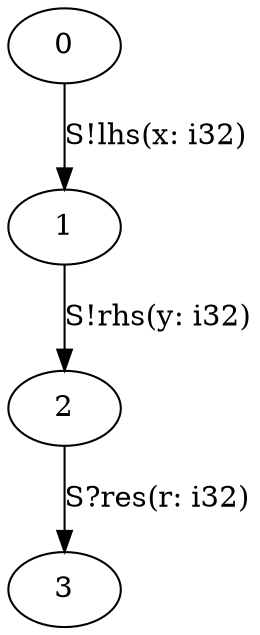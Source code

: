 digraph C {
  0;
  1;
  2;
  3;
  
  
  0 -> 1 [label="S!lhs(x: i32)", ];
  1 -> 2 [label="S!rhs(y: i32)", ];
  2 -> 3 [label="S?res(r: i32)", ];
  
  }

